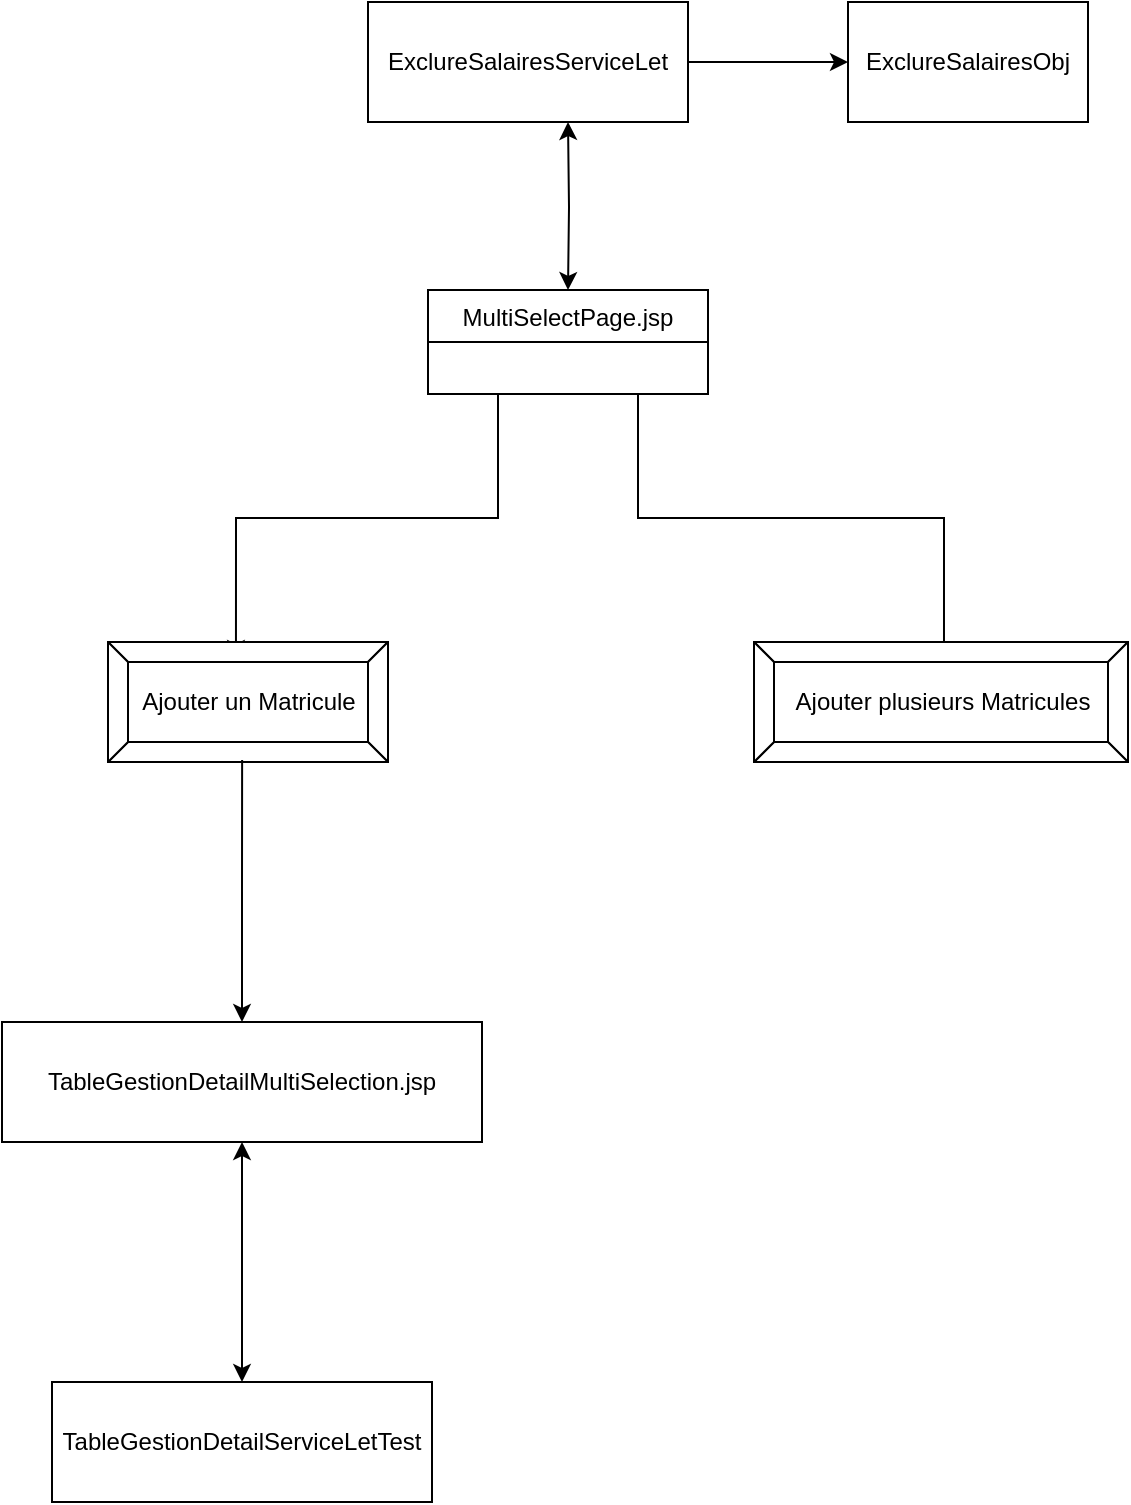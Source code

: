 <mxfile version="10.6.5" type="github"><diagram id="4Y4XRs1B0vzn_Z2wE6XG" name="Page-1"><mxGraphModel dx="1394" dy="764" grid="1" gridSize="10" guides="1" tooltips="1" connect="1" arrows="1" fold="1" page="1" pageScale="1" pageWidth="827" pageHeight="1169" math="0" shadow="0"><root><mxCell id="0"/><mxCell id="1" parent="0"/><mxCell id="JXXgvylEMOx_SUoIGXuy-9" style="edgeStyle=orthogonalEdgeStyle;rounded=0;orthogonalLoop=1;jettySize=auto;html=1;exitX=0.25;exitY=1;exitDx=0;exitDy=0;entryX=0.457;entryY=0.133;entryDx=0;entryDy=0;entryPerimeter=0;" parent="1" source="JXXgvylEMOx_SUoIGXuy-3" target="JXXgvylEMOx_SUoIGXuy-7" edge="1"><mxGeometry relative="1" as="geometry"/></mxCell><mxCell id="JXXgvylEMOx_SUoIGXuy-10" style="edgeStyle=orthogonalEdgeStyle;rounded=0;orthogonalLoop=1;jettySize=auto;html=1;exitX=0.75;exitY=1;exitDx=0;exitDy=0;entryX=0.508;entryY=0.183;entryDx=0;entryDy=0;entryPerimeter=0;" parent="1" source="JXXgvylEMOx_SUoIGXuy-3" target="JXXgvylEMOx_SUoIGXuy-8" edge="1"><mxGeometry relative="1" as="geometry"/></mxCell><mxCell id="JXXgvylEMOx_SUoIGXuy-3" value="MultiSelectPage.jsp" style="swimlane;fontStyle=0;childLayout=stackLayout;horizontal=1;startSize=26;fillColor=none;horizontalStack=0;resizeParent=1;resizeParentMax=0;resizeLast=0;collapsible=1;marginBottom=0;" parent="1" vertex="1"><mxGeometry x="320" y="164" width="140" height="52" as="geometry"/></mxCell><mxCell id="JXXgvylEMOx_SUoIGXuy-7" value="Ajouter un Matricule" style="labelPosition=center;verticalLabelPosition=middle;align=center;html=1;shape=mxgraph.basic.button;dx=10;" parent="1" vertex="1"><mxGeometry x="160" y="340" width="140" height="60" as="geometry"/></mxCell><mxCell id="JXXgvylEMOx_SUoIGXuy-8" value="Ajouter plusieurs Matricules" style="labelPosition=center;verticalLabelPosition=middle;align=center;html=1;shape=mxgraph.basic.button;dx=10;" parent="1" vertex="1"><mxGeometry x="483" y="340" width="187" height="60" as="geometry"/></mxCell><mxCell id="JXXgvylEMOx_SUoIGXuy-12" style="edgeStyle=orthogonalEdgeStyle;rounded=0;orthogonalLoop=1;jettySize=auto;html=1;exitX=0.5;exitY=0;exitDx=0;exitDy=0;entryX=0.479;entryY=0.983;entryDx=0;entryDy=0;entryPerimeter=0;endArrow=none;endFill=0;startArrow=classic;startFill=1;" parent="1" source="JXXgvylEMOx_SUoIGXuy-11" target="JXXgvylEMOx_SUoIGXuy-7" edge="1"><mxGeometry relative="1" as="geometry"/></mxCell><mxCell id="JXXgvylEMOx_SUoIGXuy-15" style="edgeStyle=orthogonalEdgeStyle;rounded=0;orthogonalLoop=1;jettySize=auto;html=1;exitX=0.5;exitY=1;exitDx=0;exitDy=0;entryX=0.5;entryY=0;entryDx=0;entryDy=0;startArrow=classic;startFill=1;endArrow=classic;endFill=1;" parent="1" source="JXXgvylEMOx_SUoIGXuy-11" target="JXXgvylEMOx_SUoIGXuy-13" edge="1"><mxGeometry relative="1" as="geometry"/></mxCell><mxCell id="JXXgvylEMOx_SUoIGXuy-11" value="TableGestionDetailMultiSelection.jsp&lt;br&gt;" style="rounded=0;whiteSpace=wrap;html=1;" parent="1" vertex="1"><mxGeometry x="107" y="530" width="240" height="60" as="geometry"/></mxCell><mxCell id="JXXgvylEMOx_SUoIGXuy-13" value="TableGestionDetailServiceLetTest" style="rounded=0;whiteSpace=wrap;html=1;" parent="1" vertex="1"><mxGeometry x="132" y="710" width="190" height="60" as="geometry"/></mxCell><mxCell id="JXXgvylEMOx_SUoIGXuy-17" style="edgeStyle=orthogonalEdgeStyle;rounded=0;orthogonalLoop=1;jettySize=auto;html=1;exitX=0.5;exitY=1;exitDx=0;exitDy=0;startArrow=classic;startFill=1;endArrow=classic;endFill=1;" parent="1" target="JXXgvylEMOx_SUoIGXuy-3" edge="1"><mxGeometry relative="1" as="geometry"><mxPoint x="390" y="80" as="sourcePoint"/></mxGeometry></mxCell><mxCell id="JXXgvylEMOx_SUoIGXuy-19" style="edgeStyle=orthogonalEdgeStyle;rounded=0;orthogonalLoop=1;jettySize=auto;html=1;exitX=1;exitY=0.5;exitDx=0;exitDy=0;entryX=0;entryY=0.5;entryDx=0;entryDy=0;startArrow=none;startFill=0;endArrow=classic;endFill=1;" parent="1" source="JXXgvylEMOx_SUoIGXuy-16" target="JXXgvylEMOx_SUoIGXuy-18" edge="1"><mxGeometry relative="1" as="geometry"/></mxCell><mxCell id="JXXgvylEMOx_SUoIGXuy-16" value="ExclureSalairesServiceLet" style="rounded=0;whiteSpace=wrap;html=1;" parent="1" vertex="1"><mxGeometry x="290" y="20" width="160" height="60" as="geometry"/></mxCell><mxCell id="JXXgvylEMOx_SUoIGXuy-18" value="ExclureSalairesObj" style="rounded=0;whiteSpace=wrap;html=1;" parent="1" vertex="1"><mxGeometry x="530" y="20" width="120" height="60" as="geometry"/></mxCell></root></mxGraphModel></diagram></mxfile>